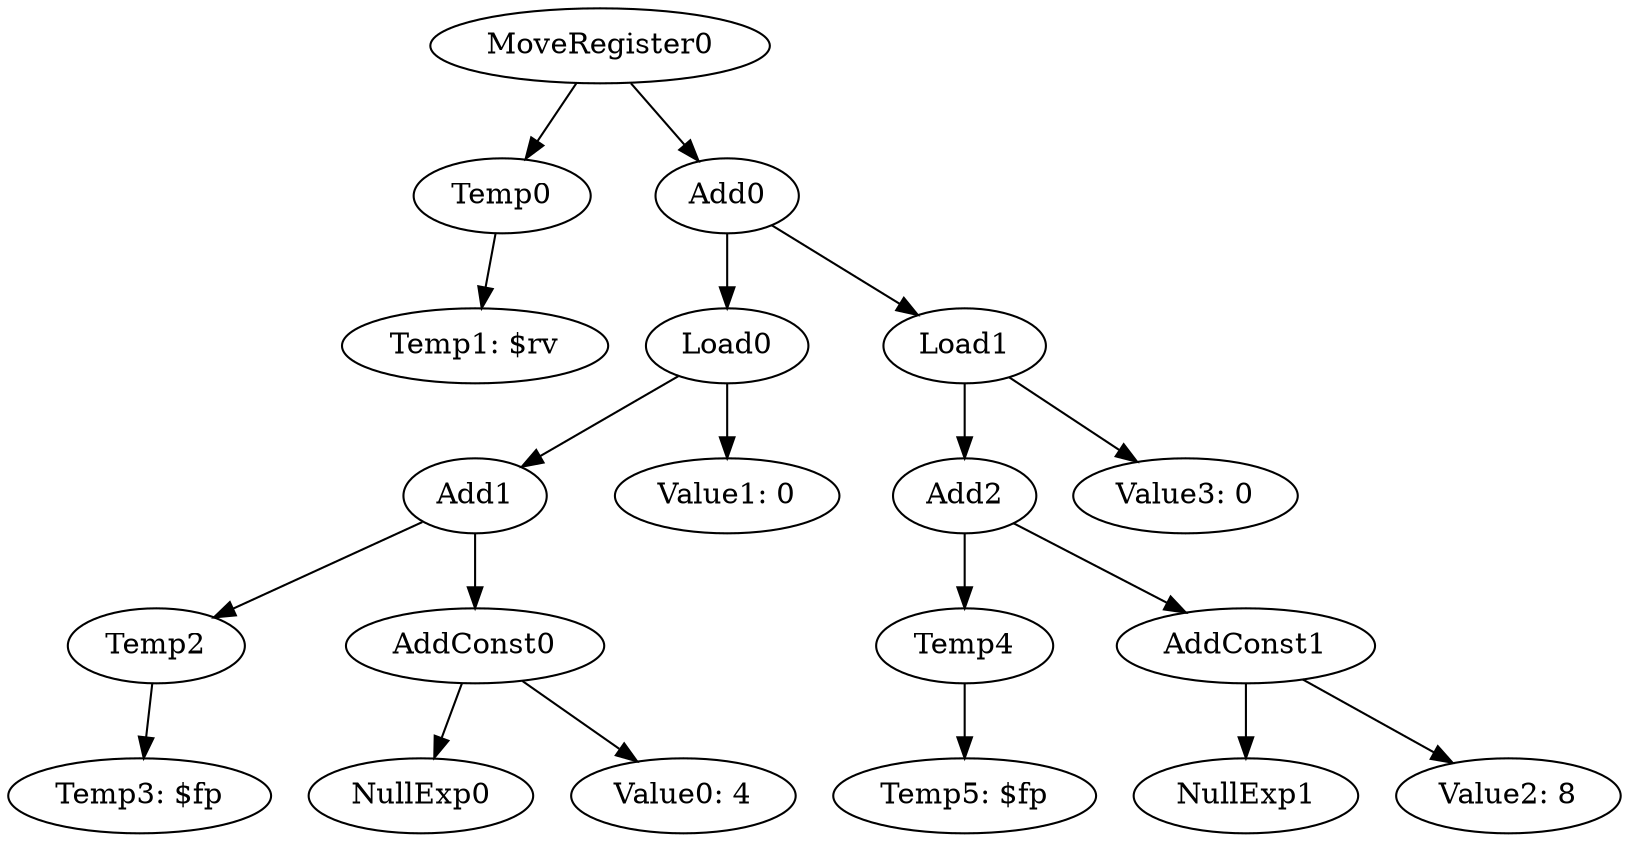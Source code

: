 digraph {
	ordering = out;
	Add1 -> Temp2;
	Add1 -> AddConst0;
	MoveRegister0 -> Temp0;
	MoveRegister0 -> Add0;
	Load1 -> Add2;
	Load1 -> "Value3: 0";
	Temp2 -> "Temp3: $fp";
	Temp0 -> "Temp1: $rv";
	Load0 -> Add1;
	Load0 -> "Value1: 0";
	Temp4 -> "Temp5: $fp";
	AddConst0 -> NullExp0;
	AddConst0 -> "Value0: 4";
	Add0 -> Load0;
	Add0 -> Load1;
	Add2 -> Temp4;
	Add2 -> AddConst1;
	AddConst1 -> NullExp1;
	AddConst1 -> "Value2: 8";
}

